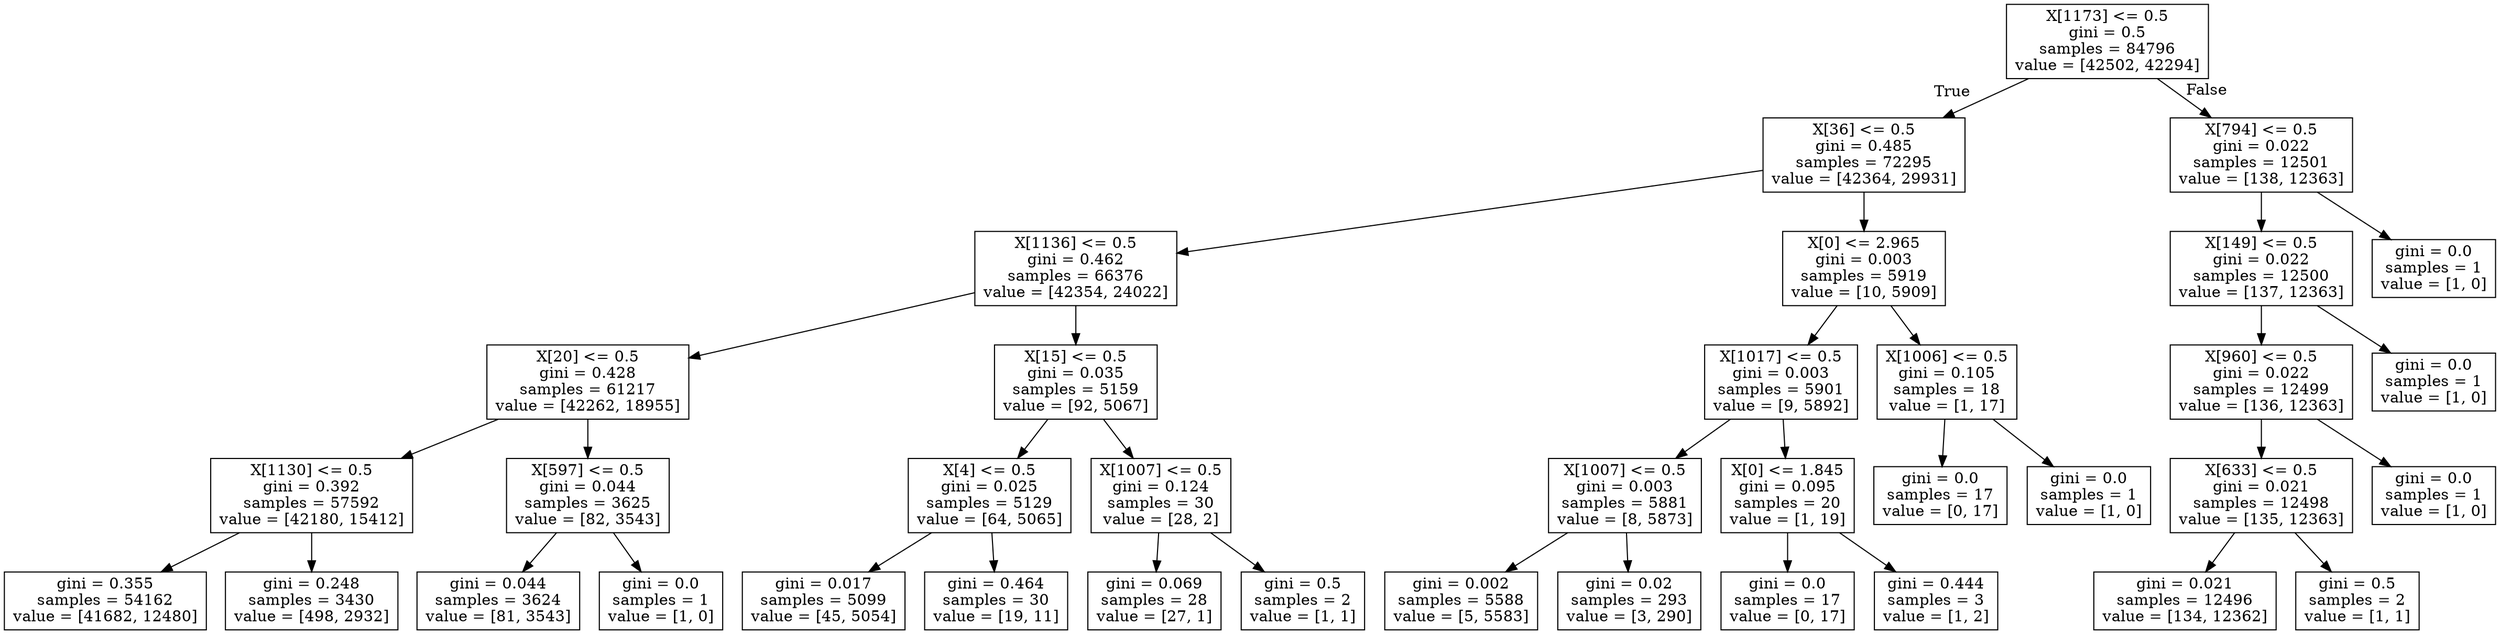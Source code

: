 digraph Tree {
node [shape=box] ;
0 [label="X[1173] <= 0.5\ngini = 0.5\nsamples = 84796\nvalue = [42502, 42294]"] ;
1 [label="X[36] <= 0.5\ngini = 0.485\nsamples = 72295\nvalue = [42364, 29931]"] ;
0 -> 1 [labeldistance=2.5, labelangle=45, headlabel="True"] ;
2 [label="X[1136] <= 0.5\ngini = 0.462\nsamples = 66376\nvalue = [42354, 24022]"] ;
1 -> 2 ;
3 [label="X[20] <= 0.5\ngini = 0.428\nsamples = 61217\nvalue = [42262, 18955]"] ;
2 -> 3 ;
4 [label="X[1130] <= 0.5\ngini = 0.392\nsamples = 57592\nvalue = [42180, 15412]"] ;
3 -> 4 ;
5 [label="gini = 0.355\nsamples = 54162\nvalue = [41682, 12480]"] ;
4 -> 5 ;
6 [label="gini = 0.248\nsamples = 3430\nvalue = [498, 2932]"] ;
4 -> 6 ;
7 [label="X[597] <= 0.5\ngini = 0.044\nsamples = 3625\nvalue = [82, 3543]"] ;
3 -> 7 ;
8 [label="gini = 0.044\nsamples = 3624\nvalue = [81, 3543]"] ;
7 -> 8 ;
9 [label="gini = 0.0\nsamples = 1\nvalue = [1, 0]"] ;
7 -> 9 ;
10 [label="X[15] <= 0.5\ngini = 0.035\nsamples = 5159\nvalue = [92, 5067]"] ;
2 -> 10 ;
11 [label="X[4] <= 0.5\ngini = 0.025\nsamples = 5129\nvalue = [64, 5065]"] ;
10 -> 11 ;
12 [label="gini = 0.017\nsamples = 5099\nvalue = [45, 5054]"] ;
11 -> 12 ;
13 [label="gini = 0.464\nsamples = 30\nvalue = [19, 11]"] ;
11 -> 13 ;
14 [label="X[1007] <= 0.5\ngini = 0.124\nsamples = 30\nvalue = [28, 2]"] ;
10 -> 14 ;
15 [label="gini = 0.069\nsamples = 28\nvalue = [27, 1]"] ;
14 -> 15 ;
16 [label="gini = 0.5\nsamples = 2\nvalue = [1, 1]"] ;
14 -> 16 ;
17 [label="X[0] <= 2.965\ngini = 0.003\nsamples = 5919\nvalue = [10, 5909]"] ;
1 -> 17 ;
18 [label="X[1017] <= 0.5\ngini = 0.003\nsamples = 5901\nvalue = [9, 5892]"] ;
17 -> 18 ;
19 [label="X[1007] <= 0.5\ngini = 0.003\nsamples = 5881\nvalue = [8, 5873]"] ;
18 -> 19 ;
20 [label="gini = 0.002\nsamples = 5588\nvalue = [5, 5583]"] ;
19 -> 20 ;
21 [label="gini = 0.02\nsamples = 293\nvalue = [3, 290]"] ;
19 -> 21 ;
22 [label="X[0] <= 1.845\ngini = 0.095\nsamples = 20\nvalue = [1, 19]"] ;
18 -> 22 ;
23 [label="gini = 0.0\nsamples = 17\nvalue = [0, 17]"] ;
22 -> 23 ;
24 [label="gini = 0.444\nsamples = 3\nvalue = [1, 2]"] ;
22 -> 24 ;
25 [label="X[1006] <= 0.5\ngini = 0.105\nsamples = 18\nvalue = [1, 17]"] ;
17 -> 25 ;
26 [label="gini = 0.0\nsamples = 17\nvalue = [0, 17]"] ;
25 -> 26 ;
27 [label="gini = 0.0\nsamples = 1\nvalue = [1, 0]"] ;
25 -> 27 ;
28 [label="X[794] <= 0.5\ngini = 0.022\nsamples = 12501\nvalue = [138, 12363]"] ;
0 -> 28 [labeldistance=2.5, labelangle=-45, headlabel="False"] ;
29 [label="X[149] <= 0.5\ngini = 0.022\nsamples = 12500\nvalue = [137, 12363]"] ;
28 -> 29 ;
30 [label="X[960] <= 0.5\ngini = 0.022\nsamples = 12499\nvalue = [136, 12363]"] ;
29 -> 30 ;
31 [label="X[633] <= 0.5\ngini = 0.021\nsamples = 12498\nvalue = [135, 12363]"] ;
30 -> 31 ;
32 [label="gini = 0.021\nsamples = 12496\nvalue = [134, 12362]"] ;
31 -> 32 ;
33 [label="gini = 0.5\nsamples = 2\nvalue = [1, 1]"] ;
31 -> 33 ;
34 [label="gini = 0.0\nsamples = 1\nvalue = [1, 0]"] ;
30 -> 34 ;
35 [label="gini = 0.0\nsamples = 1\nvalue = [1, 0]"] ;
29 -> 35 ;
36 [label="gini = 0.0\nsamples = 1\nvalue = [1, 0]"] ;
28 -> 36 ;
}
